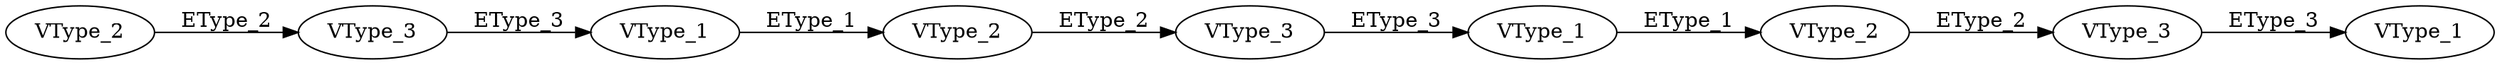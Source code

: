digraph N3_M3_k8_view1 {
 rankdir="LR";
 1 [label="VType_2"];
 2 [label="VType_3"];
 3 [label="VType_1"];
 4 [label="VType_2"];
 5 [label="VType_3"];
 6 [label="VType_1"];
 7 [label="VType_2"];
 8 [label="VType_3"];
 9 [label="VType_1"];

 1 -> 2 [label="EType_2"];
 2 -> 3 [label="EType_3"];
 3 -> 4 [label="EType_1"];
 4 -> 5 [label="EType_2"];
 5 -> 6 [label="EType_3"];
 6 -> 7 [label="EType_1"];
 7 -> 8 [label="EType_2"];
 8 -> 9 [label="EType_3"];
}
